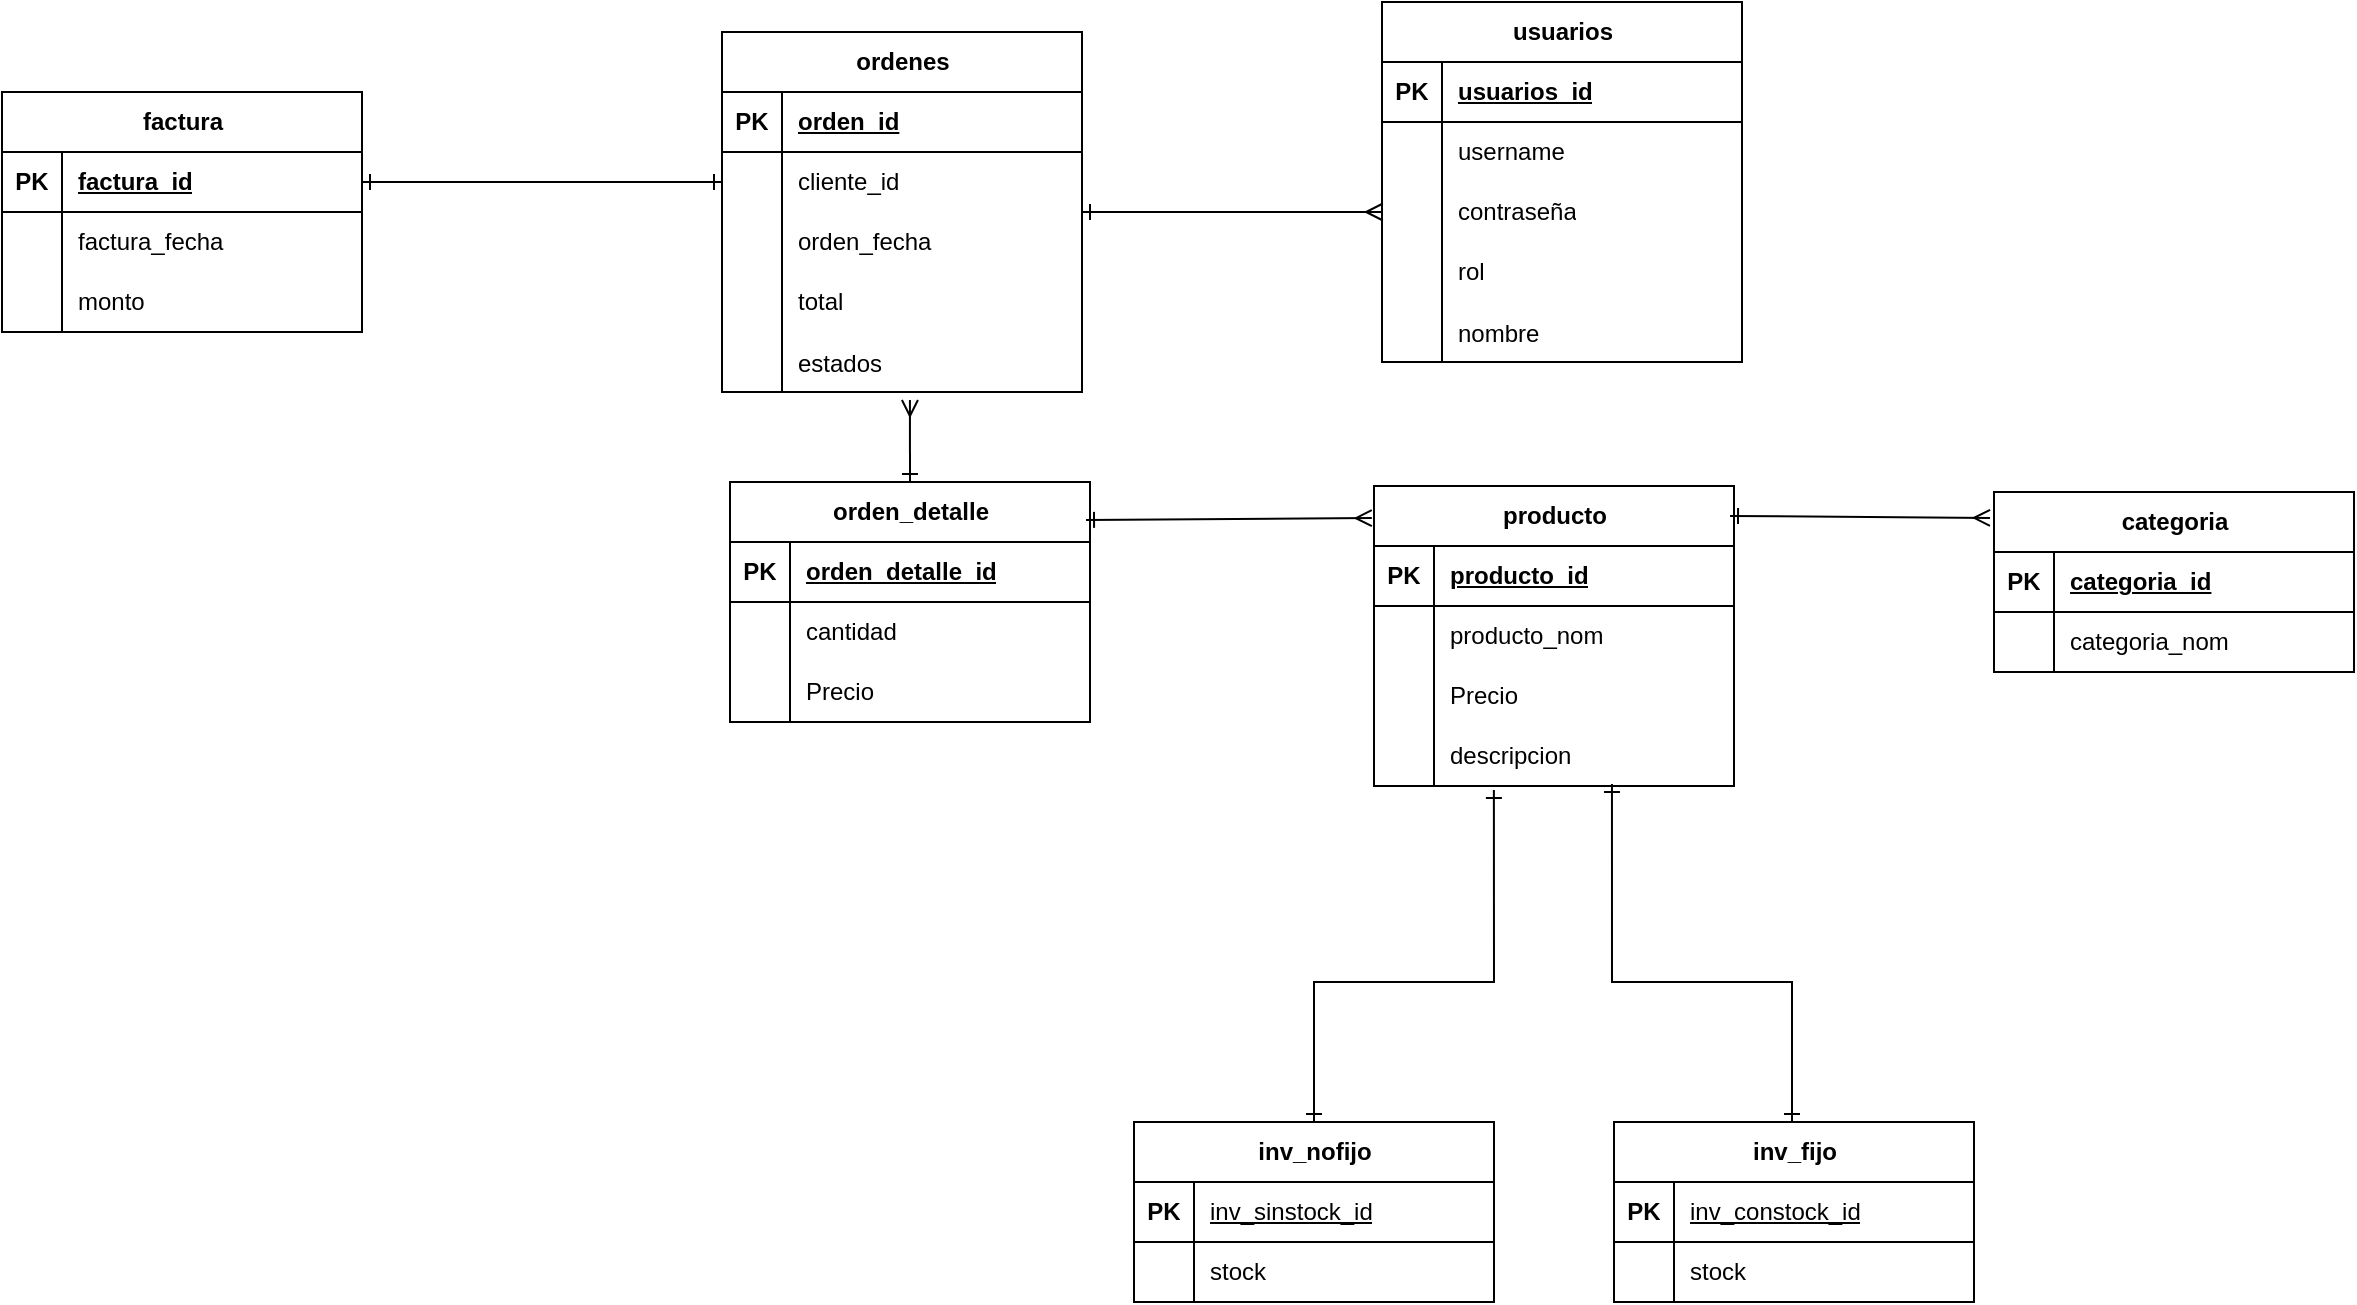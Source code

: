 <mxfile version="24.6.5" type="device">
  <diagram name="Página-1" id="LuBpOn6-Z4RDEHWb6a7k">
    <mxGraphModel dx="2138" dy="666" grid="1" gridSize="10" guides="1" tooltips="1" connect="1" arrows="1" fold="1" page="1" pageScale="1" pageWidth="827" pageHeight="1169" math="0" shadow="0">
      <root>
        <mxCell id="0" />
        <mxCell id="1" parent="0" />
        <mxCell id="cyTcRvxAXjYpOQkjnXdx-7" value="producto" style="shape=table;startSize=30;container=1;collapsible=1;childLayout=tableLayout;fixedRows=1;rowLines=0;fontStyle=1;align=center;resizeLast=1;html=1;" vertex="1" parent="1">
          <mxGeometry x="306" y="332" width="180" height="150" as="geometry" />
        </mxCell>
        <mxCell id="cyTcRvxAXjYpOQkjnXdx-8" value="" style="shape=tableRow;horizontal=0;startSize=0;swimlaneHead=0;swimlaneBody=0;fillColor=none;collapsible=0;dropTarget=0;points=[[0,0.5],[1,0.5]];portConstraint=eastwest;top=0;left=0;right=0;bottom=1;" vertex="1" parent="cyTcRvxAXjYpOQkjnXdx-7">
          <mxGeometry y="30" width="180" height="30" as="geometry" />
        </mxCell>
        <mxCell id="cyTcRvxAXjYpOQkjnXdx-9" value="PK" style="shape=partialRectangle;connectable=0;fillColor=none;top=0;left=0;bottom=0;right=0;fontStyle=1;overflow=hidden;whiteSpace=wrap;html=1;" vertex="1" parent="cyTcRvxAXjYpOQkjnXdx-8">
          <mxGeometry width="30" height="30" as="geometry">
            <mxRectangle width="30" height="30" as="alternateBounds" />
          </mxGeometry>
        </mxCell>
        <mxCell id="cyTcRvxAXjYpOQkjnXdx-10" value="producto_id" style="shape=partialRectangle;connectable=0;fillColor=none;top=0;left=0;bottom=0;right=0;align=left;spacingLeft=6;fontStyle=5;overflow=hidden;whiteSpace=wrap;html=1;" vertex="1" parent="cyTcRvxAXjYpOQkjnXdx-8">
          <mxGeometry x="30" width="150" height="30" as="geometry">
            <mxRectangle width="150" height="30" as="alternateBounds" />
          </mxGeometry>
        </mxCell>
        <mxCell id="cyTcRvxAXjYpOQkjnXdx-11" value="" style="shape=tableRow;horizontal=0;startSize=0;swimlaneHead=0;swimlaneBody=0;fillColor=none;collapsible=0;dropTarget=0;points=[[0,0.5],[1,0.5]];portConstraint=eastwest;top=0;left=0;right=0;bottom=0;" vertex="1" parent="cyTcRvxAXjYpOQkjnXdx-7">
          <mxGeometry y="60" width="180" height="30" as="geometry" />
        </mxCell>
        <mxCell id="cyTcRvxAXjYpOQkjnXdx-12" value="" style="shape=partialRectangle;connectable=0;fillColor=none;top=0;left=0;bottom=0;right=0;editable=1;overflow=hidden;whiteSpace=wrap;html=1;" vertex="1" parent="cyTcRvxAXjYpOQkjnXdx-11">
          <mxGeometry width="30" height="30" as="geometry">
            <mxRectangle width="30" height="30" as="alternateBounds" />
          </mxGeometry>
        </mxCell>
        <mxCell id="cyTcRvxAXjYpOQkjnXdx-13" value="&lt;div&gt;producto_nom&lt;/div&gt;" style="shape=partialRectangle;connectable=0;fillColor=none;top=0;left=0;bottom=0;right=0;align=left;spacingLeft=6;overflow=hidden;whiteSpace=wrap;html=1;" vertex="1" parent="cyTcRvxAXjYpOQkjnXdx-11">
          <mxGeometry x="30" width="150" height="30" as="geometry">
            <mxRectangle width="150" height="30" as="alternateBounds" />
          </mxGeometry>
        </mxCell>
        <mxCell id="cyTcRvxAXjYpOQkjnXdx-14" value="" style="shape=tableRow;horizontal=0;startSize=0;swimlaneHead=0;swimlaneBody=0;fillColor=none;collapsible=0;dropTarget=0;points=[[0,0.5],[1,0.5]];portConstraint=eastwest;top=0;left=0;right=0;bottom=0;" vertex="1" parent="cyTcRvxAXjYpOQkjnXdx-7">
          <mxGeometry y="90" width="180" height="30" as="geometry" />
        </mxCell>
        <mxCell id="cyTcRvxAXjYpOQkjnXdx-15" value="" style="shape=partialRectangle;connectable=0;fillColor=none;top=0;left=0;bottom=0;right=0;editable=1;overflow=hidden;whiteSpace=wrap;html=1;" vertex="1" parent="cyTcRvxAXjYpOQkjnXdx-14">
          <mxGeometry width="30" height="30" as="geometry">
            <mxRectangle width="30" height="30" as="alternateBounds" />
          </mxGeometry>
        </mxCell>
        <mxCell id="cyTcRvxAXjYpOQkjnXdx-16" value="Precio" style="shape=partialRectangle;connectable=0;fillColor=none;top=0;left=0;bottom=0;right=0;align=left;spacingLeft=6;overflow=hidden;whiteSpace=wrap;html=1;" vertex="1" parent="cyTcRvxAXjYpOQkjnXdx-14">
          <mxGeometry x="30" width="150" height="30" as="geometry">
            <mxRectangle width="150" height="30" as="alternateBounds" />
          </mxGeometry>
        </mxCell>
        <mxCell id="cyTcRvxAXjYpOQkjnXdx-17" value="" style="shape=tableRow;horizontal=0;startSize=0;swimlaneHead=0;swimlaneBody=0;fillColor=none;collapsible=0;dropTarget=0;points=[[0,0.5],[1,0.5]];portConstraint=eastwest;top=0;left=0;right=0;bottom=0;" vertex="1" parent="cyTcRvxAXjYpOQkjnXdx-7">
          <mxGeometry y="120" width="180" height="30" as="geometry" />
        </mxCell>
        <mxCell id="cyTcRvxAXjYpOQkjnXdx-18" value="" style="shape=partialRectangle;connectable=0;fillColor=none;top=0;left=0;bottom=0;right=0;editable=1;overflow=hidden;whiteSpace=wrap;html=1;" vertex="1" parent="cyTcRvxAXjYpOQkjnXdx-17">
          <mxGeometry width="30" height="30" as="geometry">
            <mxRectangle width="30" height="30" as="alternateBounds" />
          </mxGeometry>
        </mxCell>
        <mxCell id="cyTcRvxAXjYpOQkjnXdx-19" value="descripcion" style="shape=partialRectangle;connectable=0;fillColor=none;top=0;left=0;bottom=0;right=0;align=left;spacingLeft=6;overflow=hidden;whiteSpace=wrap;html=1;" vertex="1" parent="cyTcRvxAXjYpOQkjnXdx-17">
          <mxGeometry x="30" width="150" height="30" as="geometry">
            <mxRectangle width="150" height="30" as="alternateBounds" />
          </mxGeometry>
        </mxCell>
        <mxCell id="cyTcRvxAXjYpOQkjnXdx-20" value="inv_nofijo" style="shape=table;startSize=30;container=1;collapsible=1;childLayout=tableLayout;fixedRows=1;rowLines=0;fontStyle=1;align=center;resizeLast=1;html=1;" vertex="1" parent="1">
          <mxGeometry x="186" y="650" width="180" height="90" as="geometry" />
        </mxCell>
        <mxCell id="cyTcRvxAXjYpOQkjnXdx-21" value="" style="shape=tableRow;horizontal=0;startSize=0;swimlaneHead=0;swimlaneBody=0;fillColor=none;collapsible=0;dropTarget=0;points=[[0,0.5],[1,0.5]];portConstraint=eastwest;top=0;left=0;right=0;bottom=1;" vertex="1" parent="cyTcRvxAXjYpOQkjnXdx-20">
          <mxGeometry y="30" width="180" height="30" as="geometry" />
        </mxCell>
        <mxCell id="cyTcRvxAXjYpOQkjnXdx-22" value="PK" style="shape=partialRectangle;connectable=0;fillColor=none;top=0;left=0;bottom=0;right=0;fontStyle=1;overflow=hidden;whiteSpace=wrap;html=1;" vertex="1" parent="cyTcRvxAXjYpOQkjnXdx-21">
          <mxGeometry width="30" height="30" as="geometry">
            <mxRectangle width="30" height="30" as="alternateBounds" />
          </mxGeometry>
        </mxCell>
        <mxCell id="cyTcRvxAXjYpOQkjnXdx-23" value="&lt;span style=&quot;font-weight: 400;&quot;&gt;inv_sinstock_id&lt;/span&gt;" style="shape=partialRectangle;connectable=0;fillColor=none;top=0;left=0;bottom=0;right=0;align=left;spacingLeft=6;fontStyle=5;overflow=hidden;whiteSpace=wrap;html=1;" vertex="1" parent="cyTcRvxAXjYpOQkjnXdx-21">
          <mxGeometry x="30" width="150" height="30" as="geometry">
            <mxRectangle width="150" height="30" as="alternateBounds" />
          </mxGeometry>
        </mxCell>
        <mxCell id="cyTcRvxAXjYpOQkjnXdx-27" value="" style="shape=tableRow;horizontal=0;startSize=0;swimlaneHead=0;swimlaneBody=0;fillColor=none;collapsible=0;dropTarget=0;points=[[0,0.5],[1,0.5]];portConstraint=eastwest;top=0;left=0;right=0;bottom=0;" vertex="1" parent="cyTcRvxAXjYpOQkjnXdx-20">
          <mxGeometry y="60" width="180" height="30" as="geometry" />
        </mxCell>
        <mxCell id="cyTcRvxAXjYpOQkjnXdx-28" value="" style="shape=partialRectangle;connectable=0;fillColor=none;top=0;left=0;bottom=0;right=0;editable=1;overflow=hidden;whiteSpace=wrap;html=1;" vertex="1" parent="cyTcRvxAXjYpOQkjnXdx-27">
          <mxGeometry width="30" height="30" as="geometry">
            <mxRectangle width="30" height="30" as="alternateBounds" />
          </mxGeometry>
        </mxCell>
        <mxCell id="cyTcRvxAXjYpOQkjnXdx-29" value="stock" style="shape=partialRectangle;connectable=0;fillColor=none;top=0;left=0;bottom=0;right=0;align=left;spacingLeft=6;overflow=hidden;whiteSpace=wrap;html=1;" vertex="1" parent="cyTcRvxAXjYpOQkjnXdx-27">
          <mxGeometry x="30" width="150" height="30" as="geometry">
            <mxRectangle width="150" height="30" as="alternateBounds" />
          </mxGeometry>
        </mxCell>
        <mxCell id="cyTcRvxAXjYpOQkjnXdx-33" value="inv_fijo" style="shape=table;startSize=30;container=1;collapsible=1;childLayout=tableLayout;fixedRows=1;rowLines=0;fontStyle=1;align=center;resizeLast=1;html=1;" vertex="1" parent="1">
          <mxGeometry x="426" y="650" width="180" height="90" as="geometry" />
        </mxCell>
        <mxCell id="cyTcRvxAXjYpOQkjnXdx-34" value="" style="shape=tableRow;horizontal=0;startSize=0;swimlaneHead=0;swimlaneBody=0;fillColor=none;collapsible=0;dropTarget=0;points=[[0,0.5],[1,0.5]];portConstraint=eastwest;top=0;left=0;right=0;bottom=1;" vertex="1" parent="cyTcRvxAXjYpOQkjnXdx-33">
          <mxGeometry y="30" width="180" height="30" as="geometry" />
        </mxCell>
        <mxCell id="cyTcRvxAXjYpOQkjnXdx-35" value="PK" style="shape=partialRectangle;connectable=0;fillColor=none;top=0;left=0;bottom=0;right=0;fontStyle=1;overflow=hidden;whiteSpace=wrap;html=1;" vertex="1" parent="cyTcRvxAXjYpOQkjnXdx-34">
          <mxGeometry width="30" height="30" as="geometry">
            <mxRectangle width="30" height="30" as="alternateBounds" />
          </mxGeometry>
        </mxCell>
        <mxCell id="cyTcRvxAXjYpOQkjnXdx-36" value="&lt;span style=&quot;font-weight: 400;&quot;&gt;inv_constock_id&lt;/span&gt;" style="shape=partialRectangle;connectable=0;fillColor=none;top=0;left=0;bottom=0;right=0;align=left;spacingLeft=6;fontStyle=5;overflow=hidden;whiteSpace=wrap;html=1;" vertex="1" parent="cyTcRvxAXjYpOQkjnXdx-34">
          <mxGeometry x="30" width="150" height="30" as="geometry">
            <mxRectangle width="150" height="30" as="alternateBounds" />
          </mxGeometry>
        </mxCell>
        <mxCell id="cyTcRvxAXjYpOQkjnXdx-40" value="" style="shape=tableRow;horizontal=0;startSize=0;swimlaneHead=0;swimlaneBody=0;fillColor=none;collapsible=0;dropTarget=0;points=[[0,0.5],[1,0.5]];portConstraint=eastwest;top=0;left=0;right=0;bottom=0;" vertex="1" parent="cyTcRvxAXjYpOQkjnXdx-33">
          <mxGeometry y="60" width="180" height="30" as="geometry" />
        </mxCell>
        <mxCell id="cyTcRvxAXjYpOQkjnXdx-41" value="" style="shape=partialRectangle;connectable=0;fillColor=none;top=0;left=0;bottom=0;right=0;editable=1;overflow=hidden;whiteSpace=wrap;html=1;" vertex="1" parent="cyTcRvxAXjYpOQkjnXdx-40">
          <mxGeometry width="30" height="30" as="geometry">
            <mxRectangle width="30" height="30" as="alternateBounds" />
          </mxGeometry>
        </mxCell>
        <mxCell id="cyTcRvxAXjYpOQkjnXdx-42" value="stock" style="shape=partialRectangle;connectable=0;fillColor=none;top=0;left=0;bottom=0;right=0;align=left;spacingLeft=6;overflow=hidden;whiteSpace=wrap;html=1;" vertex="1" parent="cyTcRvxAXjYpOQkjnXdx-40">
          <mxGeometry x="30" width="150" height="30" as="geometry">
            <mxRectangle width="150" height="30" as="alternateBounds" />
          </mxGeometry>
        </mxCell>
        <mxCell id="cyTcRvxAXjYpOQkjnXdx-46" value="ordenes" style="shape=table;startSize=30;container=1;collapsible=1;childLayout=tableLayout;fixedRows=1;rowLines=0;fontStyle=1;align=center;resizeLast=1;html=1;" vertex="1" parent="1">
          <mxGeometry x="-20" y="105" width="180" height="180" as="geometry" />
        </mxCell>
        <mxCell id="cyTcRvxAXjYpOQkjnXdx-47" value="" style="shape=tableRow;horizontal=0;startSize=0;swimlaneHead=0;swimlaneBody=0;fillColor=none;collapsible=0;dropTarget=0;points=[[0,0.5],[1,0.5]];portConstraint=eastwest;top=0;left=0;right=0;bottom=1;" vertex="1" parent="cyTcRvxAXjYpOQkjnXdx-46">
          <mxGeometry y="30" width="180" height="30" as="geometry" />
        </mxCell>
        <mxCell id="cyTcRvxAXjYpOQkjnXdx-48" value="PK" style="shape=partialRectangle;connectable=0;fillColor=none;top=0;left=0;bottom=0;right=0;fontStyle=1;overflow=hidden;whiteSpace=wrap;html=1;" vertex="1" parent="cyTcRvxAXjYpOQkjnXdx-47">
          <mxGeometry width="30" height="30" as="geometry">
            <mxRectangle width="30" height="30" as="alternateBounds" />
          </mxGeometry>
        </mxCell>
        <mxCell id="cyTcRvxAXjYpOQkjnXdx-49" value="orden_id" style="shape=partialRectangle;connectable=0;fillColor=none;top=0;left=0;bottom=0;right=0;align=left;spacingLeft=6;fontStyle=5;overflow=hidden;whiteSpace=wrap;html=1;" vertex="1" parent="cyTcRvxAXjYpOQkjnXdx-47">
          <mxGeometry x="30" width="150" height="30" as="geometry">
            <mxRectangle width="150" height="30" as="alternateBounds" />
          </mxGeometry>
        </mxCell>
        <mxCell id="cyTcRvxAXjYpOQkjnXdx-50" value="" style="shape=tableRow;horizontal=0;startSize=0;swimlaneHead=0;swimlaneBody=0;fillColor=none;collapsible=0;dropTarget=0;points=[[0,0.5],[1,0.5]];portConstraint=eastwest;top=0;left=0;right=0;bottom=0;" vertex="1" parent="cyTcRvxAXjYpOQkjnXdx-46">
          <mxGeometry y="60" width="180" height="30" as="geometry" />
        </mxCell>
        <mxCell id="cyTcRvxAXjYpOQkjnXdx-51" value="" style="shape=partialRectangle;connectable=0;fillColor=none;top=0;left=0;bottom=0;right=0;editable=1;overflow=hidden;whiteSpace=wrap;html=1;" vertex="1" parent="cyTcRvxAXjYpOQkjnXdx-50">
          <mxGeometry width="30" height="30" as="geometry">
            <mxRectangle width="30" height="30" as="alternateBounds" />
          </mxGeometry>
        </mxCell>
        <mxCell id="cyTcRvxAXjYpOQkjnXdx-52" value="&lt;div&gt;cliente_id&lt;/div&gt;" style="shape=partialRectangle;connectable=0;fillColor=none;top=0;left=0;bottom=0;right=0;align=left;spacingLeft=6;overflow=hidden;whiteSpace=wrap;html=1;" vertex="1" parent="cyTcRvxAXjYpOQkjnXdx-50">
          <mxGeometry x="30" width="150" height="30" as="geometry">
            <mxRectangle width="150" height="30" as="alternateBounds" />
          </mxGeometry>
        </mxCell>
        <mxCell id="cyTcRvxAXjYpOQkjnXdx-53" value="" style="shape=tableRow;horizontal=0;startSize=0;swimlaneHead=0;swimlaneBody=0;fillColor=none;collapsible=0;dropTarget=0;points=[[0,0.5],[1,0.5]];portConstraint=eastwest;top=0;left=0;right=0;bottom=0;" vertex="1" parent="cyTcRvxAXjYpOQkjnXdx-46">
          <mxGeometry y="90" width="180" height="30" as="geometry" />
        </mxCell>
        <mxCell id="cyTcRvxAXjYpOQkjnXdx-54" value="" style="shape=partialRectangle;connectable=0;fillColor=none;top=0;left=0;bottom=0;right=0;editable=1;overflow=hidden;whiteSpace=wrap;html=1;" vertex="1" parent="cyTcRvxAXjYpOQkjnXdx-53">
          <mxGeometry width="30" height="30" as="geometry">
            <mxRectangle width="30" height="30" as="alternateBounds" />
          </mxGeometry>
        </mxCell>
        <mxCell id="cyTcRvxAXjYpOQkjnXdx-55" value="orden_fecha" style="shape=partialRectangle;connectable=0;fillColor=none;top=0;left=0;bottom=0;right=0;align=left;spacingLeft=6;overflow=hidden;whiteSpace=wrap;html=1;" vertex="1" parent="cyTcRvxAXjYpOQkjnXdx-53">
          <mxGeometry x="30" width="150" height="30" as="geometry">
            <mxRectangle width="150" height="30" as="alternateBounds" />
          </mxGeometry>
        </mxCell>
        <mxCell id="cyTcRvxAXjYpOQkjnXdx-56" value="" style="shape=tableRow;horizontal=0;startSize=0;swimlaneHead=0;swimlaneBody=0;fillColor=none;collapsible=0;dropTarget=0;points=[[0,0.5],[1,0.5]];portConstraint=eastwest;top=0;left=0;right=0;bottom=0;" vertex="1" parent="cyTcRvxAXjYpOQkjnXdx-46">
          <mxGeometry y="120" width="180" height="30" as="geometry" />
        </mxCell>
        <mxCell id="cyTcRvxAXjYpOQkjnXdx-57" value="" style="shape=partialRectangle;connectable=0;fillColor=none;top=0;left=0;bottom=0;right=0;editable=1;overflow=hidden;whiteSpace=wrap;html=1;" vertex="1" parent="cyTcRvxAXjYpOQkjnXdx-56">
          <mxGeometry width="30" height="30" as="geometry">
            <mxRectangle width="30" height="30" as="alternateBounds" />
          </mxGeometry>
        </mxCell>
        <mxCell id="cyTcRvxAXjYpOQkjnXdx-58" value="total" style="shape=partialRectangle;connectable=0;fillColor=none;top=0;left=0;bottom=0;right=0;align=left;spacingLeft=6;overflow=hidden;whiteSpace=wrap;html=1;" vertex="1" parent="cyTcRvxAXjYpOQkjnXdx-56">
          <mxGeometry x="30" width="150" height="30" as="geometry">
            <mxRectangle width="150" height="30" as="alternateBounds" />
          </mxGeometry>
        </mxCell>
        <mxCell id="cyTcRvxAXjYpOQkjnXdx-66" value="" style="shape=tableRow;horizontal=0;startSize=0;swimlaneHead=0;swimlaneBody=0;fillColor=none;collapsible=0;dropTarget=0;points=[[0,0.5],[1,0.5]];portConstraint=eastwest;top=0;left=0;right=0;bottom=0;" vertex="1" parent="cyTcRvxAXjYpOQkjnXdx-46">
          <mxGeometry y="150" width="180" height="30" as="geometry" />
        </mxCell>
        <mxCell id="cyTcRvxAXjYpOQkjnXdx-67" value="" style="shape=partialRectangle;connectable=0;fillColor=none;top=0;left=0;bottom=0;right=0;editable=1;overflow=hidden;" vertex="1" parent="cyTcRvxAXjYpOQkjnXdx-66">
          <mxGeometry width="30" height="30" as="geometry">
            <mxRectangle width="30" height="30" as="alternateBounds" />
          </mxGeometry>
        </mxCell>
        <mxCell id="cyTcRvxAXjYpOQkjnXdx-68" value="estados" style="shape=partialRectangle;connectable=0;fillColor=none;top=0;left=0;bottom=0;right=0;align=left;spacingLeft=6;overflow=hidden;" vertex="1" parent="cyTcRvxAXjYpOQkjnXdx-66">
          <mxGeometry x="30" width="150" height="30" as="geometry">
            <mxRectangle width="150" height="30" as="alternateBounds" />
          </mxGeometry>
        </mxCell>
        <mxCell id="cyTcRvxAXjYpOQkjnXdx-69" value="orden_detalle" style="shape=table;startSize=30;container=1;collapsible=1;childLayout=tableLayout;fixedRows=1;rowLines=0;fontStyle=1;align=center;resizeLast=1;html=1;" vertex="1" parent="1">
          <mxGeometry x="-16" y="330" width="180" height="120" as="geometry" />
        </mxCell>
        <mxCell id="cyTcRvxAXjYpOQkjnXdx-70" value="" style="shape=tableRow;horizontal=0;startSize=0;swimlaneHead=0;swimlaneBody=0;fillColor=none;collapsible=0;dropTarget=0;points=[[0,0.5],[1,0.5]];portConstraint=eastwest;top=0;left=0;right=0;bottom=1;" vertex="1" parent="cyTcRvxAXjYpOQkjnXdx-69">
          <mxGeometry y="30" width="180" height="30" as="geometry" />
        </mxCell>
        <mxCell id="cyTcRvxAXjYpOQkjnXdx-71" value="PK" style="shape=partialRectangle;connectable=0;fillColor=none;top=0;left=0;bottom=0;right=0;fontStyle=1;overflow=hidden;whiteSpace=wrap;html=1;" vertex="1" parent="cyTcRvxAXjYpOQkjnXdx-70">
          <mxGeometry width="30" height="30" as="geometry">
            <mxRectangle width="30" height="30" as="alternateBounds" />
          </mxGeometry>
        </mxCell>
        <mxCell id="cyTcRvxAXjYpOQkjnXdx-72" value="orden_detalle_id" style="shape=partialRectangle;connectable=0;fillColor=none;top=0;left=0;bottom=0;right=0;align=left;spacingLeft=6;fontStyle=5;overflow=hidden;whiteSpace=wrap;html=1;" vertex="1" parent="cyTcRvxAXjYpOQkjnXdx-70">
          <mxGeometry x="30" width="150" height="30" as="geometry">
            <mxRectangle width="150" height="30" as="alternateBounds" />
          </mxGeometry>
        </mxCell>
        <mxCell id="cyTcRvxAXjYpOQkjnXdx-73" value="" style="shape=tableRow;horizontal=0;startSize=0;swimlaneHead=0;swimlaneBody=0;fillColor=none;collapsible=0;dropTarget=0;points=[[0,0.5],[1,0.5]];portConstraint=eastwest;top=0;left=0;right=0;bottom=0;" vertex="1" parent="cyTcRvxAXjYpOQkjnXdx-69">
          <mxGeometry y="60" width="180" height="30" as="geometry" />
        </mxCell>
        <mxCell id="cyTcRvxAXjYpOQkjnXdx-74" value="" style="shape=partialRectangle;connectable=0;fillColor=none;top=0;left=0;bottom=0;right=0;editable=1;overflow=hidden;whiteSpace=wrap;html=1;" vertex="1" parent="cyTcRvxAXjYpOQkjnXdx-73">
          <mxGeometry width="30" height="30" as="geometry">
            <mxRectangle width="30" height="30" as="alternateBounds" />
          </mxGeometry>
        </mxCell>
        <mxCell id="cyTcRvxAXjYpOQkjnXdx-75" value="&lt;div&gt;cantidad&lt;/div&gt;" style="shape=partialRectangle;connectable=0;fillColor=none;top=0;left=0;bottom=0;right=0;align=left;spacingLeft=6;overflow=hidden;whiteSpace=wrap;html=1;" vertex="1" parent="cyTcRvxAXjYpOQkjnXdx-73">
          <mxGeometry x="30" width="150" height="30" as="geometry">
            <mxRectangle width="150" height="30" as="alternateBounds" />
          </mxGeometry>
        </mxCell>
        <mxCell id="cyTcRvxAXjYpOQkjnXdx-76" value="" style="shape=tableRow;horizontal=0;startSize=0;swimlaneHead=0;swimlaneBody=0;fillColor=none;collapsible=0;dropTarget=0;points=[[0,0.5],[1,0.5]];portConstraint=eastwest;top=0;left=0;right=0;bottom=0;" vertex="1" parent="cyTcRvxAXjYpOQkjnXdx-69">
          <mxGeometry y="90" width="180" height="30" as="geometry" />
        </mxCell>
        <mxCell id="cyTcRvxAXjYpOQkjnXdx-77" value="" style="shape=partialRectangle;connectable=0;fillColor=none;top=0;left=0;bottom=0;right=0;editable=1;overflow=hidden;whiteSpace=wrap;html=1;" vertex="1" parent="cyTcRvxAXjYpOQkjnXdx-76">
          <mxGeometry width="30" height="30" as="geometry">
            <mxRectangle width="30" height="30" as="alternateBounds" />
          </mxGeometry>
        </mxCell>
        <mxCell id="cyTcRvxAXjYpOQkjnXdx-78" value="Precio" style="shape=partialRectangle;connectable=0;fillColor=none;top=0;left=0;bottom=0;right=0;align=left;spacingLeft=6;overflow=hidden;whiteSpace=wrap;html=1;" vertex="1" parent="cyTcRvxAXjYpOQkjnXdx-76">
          <mxGeometry x="30" width="150" height="30" as="geometry">
            <mxRectangle width="150" height="30" as="alternateBounds" />
          </mxGeometry>
        </mxCell>
        <mxCell id="cyTcRvxAXjYpOQkjnXdx-82" value="factura" style="shape=table;startSize=30;container=1;collapsible=1;childLayout=tableLayout;fixedRows=1;rowLines=0;fontStyle=1;align=center;resizeLast=1;html=1;" vertex="1" parent="1">
          <mxGeometry x="-380" y="135" width="180" height="120" as="geometry" />
        </mxCell>
        <mxCell id="cyTcRvxAXjYpOQkjnXdx-83" value="" style="shape=tableRow;horizontal=0;startSize=0;swimlaneHead=0;swimlaneBody=0;fillColor=none;collapsible=0;dropTarget=0;points=[[0,0.5],[1,0.5]];portConstraint=eastwest;top=0;left=0;right=0;bottom=1;" vertex="1" parent="cyTcRvxAXjYpOQkjnXdx-82">
          <mxGeometry y="30" width="180" height="30" as="geometry" />
        </mxCell>
        <mxCell id="cyTcRvxAXjYpOQkjnXdx-84" value="PK" style="shape=partialRectangle;connectable=0;fillColor=none;top=0;left=0;bottom=0;right=0;fontStyle=1;overflow=hidden;whiteSpace=wrap;html=1;" vertex="1" parent="cyTcRvxAXjYpOQkjnXdx-83">
          <mxGeometry width="30" height="30" as="geometry">
            <mxRectangle width="30" height="30" as="alternateBounds" />
          </mxGeometry>
        </mxCell>
        <mxCell id="cyTcRvxAXjYpOQkjnXdx-85" value="factura_id" style="shape=partialRectangle;connectable=0;fillColor=none;top=0;left=0;bottom=0;right=0;align=left;spacingLeft=6;fontStyle=5;overflow=hidden;whiteSpace=wrap;html=1;" vertex="1" parent="cyTcRvxAXjYpOQkjnXdx-83">
          <mxGeometry x="30" width="150" height="30" as="geometry">
            <mxRectangle width="150" height="30" as="alternateBounds" />
          </mxGeometry>
        </mxCell>
        <mxCell id="cyTcRvxAXjYpOQkjnXdx-86" value="" style="shape=tableRow;horizontal=0;startSize=0;swimlaneHead=0;swimlaneBody=0;fillColor=none;collapsible=0;dropTarget=0;points=[[0,0.5],[1,0.5]];portConstraint=eastwest;top=0;left=0;right=0;bottom=0;" vertex="1" parent="cyTcRvxAXjYpOQkjnXdx-82">
          <mxGeometry y="60" width="180" height="30" as="geometry" />
        </mxCell>
        <mxCell id="cyTcRvxAXjYpOQkjnXdx-87" value="" style="shape=partialRectangle;connectable=0;fillColor=none;top=0;left=0;bottom=0;right=0;editable=1;overflow=hidden;whiteSpace=wrap;html=1;" vertex="1" parent="cyTcRvxAXjYpOQkjnXdx-86">
          <mxGeometry width="30" height="30" as="geometry">
            <mxRectangle width="30" height="30" as="alternateBounds" />
          </mxGeometry>
        </mxCell>
        <mxCell id="cyTcRvxAXjYpOQkjnXdx-88" value="&lt;div&gt;factura_fecha&lt;/div&gt;" style="shape=partialRectangle;connectable=0;fillColor=none;top=0;left=0;bottom=0;right=0;align=left;spacingLeft=6;overflow=hidden;whiteSpace=wrap;html=1;" vertex="1" parent="cyTcRvxAXjYpOQkjnXdx-86">
          <mxGeometry x="30" width="150" height="30" as="geometry">
            <mxRectangle width="150" height="30" as="alternateBounds" />
          </mxGeometry>
        </mxCell>
        <mxCell id="cyTcRvxAXjYpOQkjnXdx-89" value="" style="shape=tableRow;horizontal=0;startSize=0;swimlaneHead=0;swimlaneBody=0;fillColor=none;collapsible=0;dropTarget=0;points=[[0,0.5],[1,0.5]];portConstraint=eastwest;top=0;left=0;right=0;bottom=0;" vertex="1" parent="cyTcRvxAXjYpOQkjnXdx-82">
          <mxGeometry y="90" width="180" height="30" as="geometry" />
        </mxCell>
        <mxCell id="cyTcRvxAXjYpOQkjnXdx-90" value="" style="shape=partialRectangle;connectable=0;fillColor=none;top=0;left=0;bottom=0;right=0;editable=1;overflow=hidden;whiteSpace=wrap;html=1;" vertex="1" parent="cyTcRvxAXjYpOQkjnXdx-89">
          <mxGeometry width="30" height="30" as="geometry">
            <mxRectangle width="30" height="30" as="alternateBounds" />
          </mxGeometry>
        </mxCell>
        <mxCell id="cyTcRvxAXjYpOQkjnXdx-91" value="monto" style="shape=partialRectangle;connectable=0;fillColor=none;top=0;left=0;bottom=0;right=0;align=left;spacingLeft=6;overflow=hidden;whiteSpace=wrap;html=1;" vertex="1" parent="cyTcRvxAXjYpOQkjnXdx-89">
          <mxGeometry x="30" width="150" height="30" as="geometry">
            <mxRectangle width="150" height="30" as="alternateBounds" />
          </mxGeometry>
        </mxCell>
        <mxCell id="cyTcRvxAXjYpOQkjnXdx-92" value="usuarios" style="shape=table;startSize=30;container=1;collapsible=1;childLayout=tableLayout;fixedRows=1;rowLines=0;fontStyle=1;align=center;resizeLast=1;html=1;" vertex="1" parent="1">
          <mxGeometry x="310" y="90" width="180" height="180" as="geometry" />
        </mxCell>
        <mxCell id="cyTcRvxAXjYpOQkjnXdx-93" value="" style="shape=tableRow;horizontal=0;startSize=0;swimlaneHead=0;swimlaneBody=0;fillColor=none;collapsible=0;dropTarget=0;points=[[0,0.5],[1,0.5]];portConstraint=eastwest;top=0;left=0;right=0;bottom=1;" vertex="1" parent="cyTcRvxAXjYpOQkjnXdx-92">
          <mxGeometry y="30" width="180" height="30" as="geometry" />
        </mxCell>
        <mxCell id="cyTcRvxAXjYpOQkjnXdx-94" value="PK" style="shape=partialRectangle;connectable=0;fillColor=none;top=0;left=0;bottom=0;right=0;fontStyle=1;overflow=hidden;whiteSpace=wrap;html=1;" vertex="1" parent="cyTcRvxAXjYpOQkjnXdx-93">
          <mxGeometry width="30" height="30" as="geometry">
            <mxRectangle width="30" height="30" as="alternateBounds" />
          </mxGeometry>
        </mxCell>
        <mxCell id="cyTcRvxAXjYpOQkjnXdx-95" value="usuarios_id" style="shape=partialRectangle;connectable=0;fillColor=none;top=0;left=0;bottom=0;right=0;align=left;spacingLeft=6;fontStyle=5;overflow=hidden;whiteSpace=wrap;html=1;" vertex="1" parent="cyTcRvxAXjYpOQkjnXdx-93">
          <mxGeometry x="30" width="150" height="30" as="geometry">
            <mxRectangle width="150" height="30" as="alternateBounds" />
          </mxGeometry>
        </mxCell>
        <mxCell id="cyTcRvxAXjYpOQkjnXdx-96" value="" style="shape=tableRow;horizontal=0;startSize=0;swimlaneHead=0;swimlaneBody=0;fillColor=none;collapsible=0;dropTarget=0;points=[[0,0.5],[1,0.5]];portConstraint=eastwest;top=0;left=0;right=0;bottom=0;" vertex="1" parent="cyTcRvxAXjYpOQkjnXdx-92">
          <mxGeometry y="60" width="180" height="30" as="geometry" />
        </mxCell>
        <mxCell id="cyTcRvxAXjYpOQkjnXdx-97" value="" style="shape=partialRectangle;connectable=0;fillColor=none;top=0;left=0;bottom=0;right=0;editable=1;overflow=hidden;whiteSpace=wrap;html=1;" vertex="1" parent="cyTcRvxAXjYpOQkjnXdx-96">
          <mxGeometry width="30" height="30" as="geometry">
            <mxRectangle width="30" height="30" as="alternateBounds" />
          </mxGeometry>
        </mxCell>
        <mxCell id="cyTcRvxAXjYpOQkjnXdx-98" value="&lt;div&gt;username&lt;/div&gt;" style="shape=partialRectangle;connectable=0;fillColor=none;top=0;left=0;bottom=0;right=0;align=left;spacingLeft=6;overflow=hidden;whiteSpace=wrap;html=1;" vertex="1" parent="cyTcRvxAXjYpOQkjnXdx-96">
          <mxGeometry x="30" width="150" height="30" as="geometry">
            <mxRectangle width="150" height="30" as="alternateBounds" />
          </mxGeometry>
        </mxCell>
        <mxCell id="cyTcRvxAXjYpOQkjnXdx-99" value="" style="shape=tableRow;horizontal=0;startSize=0;swimlaneHead=0;swimlaneBody=0;fillColor=none;collapsible=0;dropTarget=0;points=[[0,0.5],[1,0.5]];portConstraint=eastwest;top=0;left=0;right=0;bottom=0;" vertex="1" parent="cyTcRvxAXjYpOQkjnXdx-92">
          <mxGeometry y="90" width="180" height="30" as="geometry" />
        </mxCell>
        <mxCell id="cyTcRvxAXjYpOQkjnXdx-100" value="" style="shape=partialRectangle;connectable=0;fillColor=none;top=0;left=0;bottom=0;right=0;editable=1;overflow=hidden;whiteSpace=wrap;html=1;" vertex="1" parent="cyTcRvxAXjYpOQkjnXdx-99">
          <mxGeometry width="30" height="30" as="geometry">
            <mxRectangle width="30" height="30" as="alternateBounds" />
          </mxGeometry>
        </mxCell>
        <mxCell id="cyTcRvxAXjYpOQkjnXdx-101" value="contraseña" style="shape=partialRectangle;connectable=0;fillColor=none;top=0;left=0;bottom=0;right=0;align=left;spacingLeft=6;overflow=hidden;whiteSpace=wrap;html=1;" vertex="1" parent="cyTcRvxAXjYpOQkjnXdx-99">
          <mxGeometry x="30" width="150" height="30" as="geometry">
            <mxRectangle width="150" height="30" as="alternateBounds" />
          </mxGeometry>
        </mxCell>
        <mxCell id="cyTcRvxAXjYpOQkjnXdx-102" value="" style="shape=tableRow;horizontal=0;startSize=0;swimlaneHead=0;swimlaneBody=0;fillColor=none;collapsible=0;dropTarget=0;points=[[0,0.5],[1,0.5]];portConstraint=eastwest;top=0;left=0;right=0;bottom=0;" vertex="1" parent="cyTcRvxAXjYpOQkjnXdx-92">
          <mxGeometry y="120" width="180" height="30" as="geometry" />
        </mxCell>
        <mxCell id="cyTcRvxAXjYpOQkjnXdx-103" value="" style="shape=partialRectangle;connectable=0;fillColor=none;top=0;left=0;bottom=0;right=0;editable=1;overflow=hidden;whiteSpace=wrap;html=1;" vertex="1" parent="cyTcRvxAXjYpOQkjnXdx-102">
          <mxGeometry width="30" height="30" as="geometry">
            <mxRectangle width="30" height="30" as="alternateBounds" />
          </mxGeometry>
        </mxCell>
        <mxCell id="cyTcRvxAXjYpOQkjnXdx-104" value="rol" style="shape=partialRectangle;connectable=0;fillColor=none;top=0;left=0;bottom=0;right=0;align=left;spacingLeft=6;overflow=hidden;whiteSpace=wrap;html=1;" vertex="1" parent="cyTcRvxAXjYpOQkjnXdx-102">
          <mxGeometry x="30" width="150" height="30" as="geometry">
            <mxRectangle width="150" height="30" as="alternateBounds" />
          </mxGeometry>
        </mxCell>
        <mxCell id="cyTcRvxAXjYpOQkjnXdx-105" value="" style="shape=tableRow;horizontal=0;startSize=0;swimlaneHead=0;swimlaneBody=0;fillColor=none;collapsible=0;dropTarget=0;points=[[0,0.5],[1,0.5]];portConstraint=eastwest;top=0;left=0;right=0;bottom=0;" vertex="1" parent="cyTcRvxAXjYpOQkjnXdx-92">
          <mxGeometry y="150" width="180" height="30" as="geometry" />
        </mxCell>
        <mxCell id="cyTcRvxAXjYpOQkjnXdx-106" value="" style="shape=partialRectangle;connectable=0;fillColor=none;top=0;left=0;bottom=0;right=0;editable=1;overflow=hidden;" vertex="1" parent="cyTcRvxAXjYpOQkjnXdx-105">
          <mxGeometry width="30" height="30" as="geometry">
            <mxRectangle width="30" height="30" as="alternateBounds" />
          </mxGeometry>
        </mxCell>
        <mxCell id="cyTcRvxAXjYpOQkjnXdx-107" value="nombre" style="shape=partialRectangle;connectable=0;fillColor=none;top=0;left=0;bottom=0;right=0;align=left;spacingLeft=6;overflow=hidden;" vertex="1" parent="cyTcRvxAXjYpOQkjnXdx-105">
          <mxGeometry x="30" width="150" height="30" as="geometry">
            <mxRectangle width="150" height="30" as="alternateBounds" />
          </mxGeometry>
        </mxCell>
        <mxCell id="cyTcRvxAXjYpOQkjnXdx-108" value="categoria" style="shape=table;startSize=30;container=1;collapsible=1;childLayout=tableLayout;fixedRows=1;rowLines=0;fontStyle=1;align=center;resizeLast=1;html=1;" vertex="1" parent="1">
          <mxGeometry x="616" y="335" width="180" height="90" as="geometry" />
        </mxCell>
        <mxCell id="cyTcRvxAXjYpOQkjnXdx-109" value="" style="shape=tableRow;horizontal=0;startSize=0;swimlaneHead=0;swimlaneBody=0;fillColor=none;collapsible=0;dropTarget=0;points=[[0,0.5],[1,0.5]];portConstraint=eastwest;top=0;left=0;right=0;bottom=1;" vertex="1" parent="cyTcRvxAXjYpOQkjnXdx-108">
          <mxGeometry y="30" width="180" height="30" as="geometry" />
        </mxCell>
        <mxCell id="cyTcRvxAXjYpOQkjnXdx-110" value="PK" style="shape=partialRectangle;connectable=0;fillColor=none;top=0;left=0;bottom=0;right=0;fontStyle=1;overflow=hidden;whiteSpace=wrap;html=1;" vertex="1" parent="cyTcRvxAXjYpOQkjnXdx-109">
          <mxGeometry width="30" height="30" as="geometry">
            <mxRectangle width="30" height="30" as="alternateBounds" />
          </mxGeometry>
        </mxCell>
        <mxCell id="cyTcRvxAXjYpOQkjnXdx-111" value="categoria_id" style="shape=partialRectangle;connectable=0;fillColor=none;top=0;left=0;bottom=0;right=0;align=left;spacingLeft=6;fontStyle=5;overflow=hidden;whiteSpace=wrap;html=1;" vertex="1" parent="cyTcRvxAXjYpOQkjnXdx-109">
          <mxGeometry x="30" width="150" height="30" as="geometry">
            <mxRectangle width="150" height="30" as="alternateBounds" />
          </mxGeometry>
        </mxCell>
        <mxCell id="cyTcRvxAXjYpOQkjnXdx-112" value="" style="shape=tableRow;horizontal=0;startSize=0;swimlaneHead=0;swimlaneBody=0;fillColor=none;collapsible=0;dropTarget=0;points=[[0,0.5],[1,0.5]];portConstraint=eastwest;top=0;left=0;right=0;bottom=0;" vertex="1" parent="cyTcRvxAXjYpOQkjnXdx-108">
          <mxGeometry y="60" width="180" height="30" as="geometry" />
        </mxCell>
        <mxCell id="cyTcRvxAXjYpOQkjnXdx-113" value="" style="shape=partialRectangle;connectable=0;fillColor=none;top=0;left=0;bottom=0;right=0;editable=1;overflow=hidden;whiteSpace=wrap;html=1;" vertex="1" parent="cyTcRvxAXjYpOQkjnXdx-112">
          <mxGeometry width="30" height="30" as="geometry">
            <mxRectangle width="30" height="30" as="alternateBounds" />
          </mxGeometry>
        </mxCell>
        <mxCell id="cyTcRvxAXjYpOQkjnXdx-114" value="&lt;div&gt;categoria_nom&lt;/div&gt;" style="shape=partialRectangle;connectable=0;fillColor=none;top=0;left=0;bottom=0;right=0;align=left;spacingLeft=6;overflow=hidden;whiteSpace=wrap;html=1;" vertex="1" parent="cyTcRvxAXjYpOQkjnXdx-112">
          <mxGeometry x="30" width="150" height="30" as="geometry">
            <mxRectangle width="150" height="30" as="alternateBounds" />
          </mxGeometry>
        </mxCell>
        <mxCell id="cyTcRvxAXjYpOQkjnXdx-124" value="" style="endArrow=ERone;html=1;rounded=0;exitX=1;exitY=0.5;exitDx=0;exitDy=0;entryX=0;entryY=0.5;entryDx=0;entryDy=0;startArrow=ERone;startFill=0;endFill=0;" edge="1" parent="1" source="cyTcRvxAXjYpOQkjnXdx-83" target="cyTcRvxAXjYpOQkjnXdx-50">
          <mxGeometry relative="1" as="geometry">
            <mxPoint x="-240" y="350" as="sourcePoint" />
            <mxPoint x="-80" y="350" as="targetPoint" />
          </mxGeometry>
        </mxCell>
        <mxCell id="cyTcRvxAXjYpOQkjnXdx-125" value="" style="endArrow=ERmany;html=1;rounded=0;entryX=0;entryY=0.5;entryDx=0;entryDy=0;startArrow=ERone;startFill=0;endFill=0;" edge="1" parent="1" source="cyTcRvxAXjYpOQkjnXdx-46" target="cyTcRvxAXjYpOQkjnXdx-99">
          <mxGeometry relative="1" as="geometry">
            <mxPoint x="175" y="194.29" as="sourcePoint" />
            <mxPoint x="345" y="194.29" as="targetPoint" />
          </mxGeometry>
        </mxCell>
        <mxCell id="cyTcRvxAXjYpOQkjnXdx-126" value="" style="endArrow=ERmany;html=1;rounded=0;entryX=0.522;entryY=1.133;entryDx=0;entryDy=0;startArrow=ERone;startFill=0;endFill=0;entryPerimeter=0;exitX=0.5;exitY=0;exitDx=0;exitDy=0;" edge="1" parent="1" source="cyTcRvxAXjYpOQkjnXdx-69" target="cyTcRvxAXjYpOQkjnXdx-66">
          <mxGeometry relative="1" as="geometry">
            <mxPoint x="130" y="340" as="sourcePoint" />
            <mxPoint x="280" y="340" as="targetPoint" />
          </mxGeometry>
        </mxCell>
        <mxCell id="cyTcRvxAXjYpOQkjnXdx-127" value="" style="endArrow=ERmany;html=1;rounded=0;entryX=-0.006;entryY=0.107;entryDx=0;entryDy=0;startArrow=ERone;startFill=0;endFill=0;exitX=0.989;exitY=0.158;exitDx=0;exitDy=0;exitPerimeter=0;entryPerimeter=0;" edge="1" parent="1" source="cyTcRvxAXjYpOQkjnXdx-69" target="cyTcRvxAXjYpOQkjnXdx-7">
          <mxGeometry relative="1" as="geometry">
            <mxPoint x="181" y="404.5" as="sourcePoint" />
            <mxPoint x="331" y="404.5" as="targetPoint" />
          </mxGeometry>
        </mxCell>
        <mxCell id="cyTcRvxAXjYpOQkjnXdx-128" value="" style="endArrow=ERmany;html=1;rounded=0;entryX=-0.011;entryY=0.144;entryDx=0;entryDy=0;startArrow=ERone;startFill=0;endFill=0;exitX=0.989;exitY=0.1;exitDx=0;exitDy=0;exitPerimeter=0;entryPerimeter=0;" edge="1" parent="1" source="cyTcRvxAXjYpOQkjnXdx-7" target="cyTcRvxAXjYpOQkjnXdx-108">
          <mxGeometry relative="1" as="geometry">
            <mxPoint x="566" y="451" as="sourcePoint" />
            <mxPoint x="713" y="450" as="targetPoint" />
          </mxGeometry>
        </mxCell>
        <mxCell id="cyTcRvxAXjYpOQkjnXdx-129" value="" style="endArrow=ERone;html=1;rounded=0;exitX=0.5;exitY=0;exitDx=0;exitDy=0;entryX=0.333;entryY=1.067;entryDx=0;entryDy=0;startArrow=ERone;startFill=0;endFill=0;entryPerimeter=0;" edge="1" parent="1" source="cyTcRvxAXjYpOQkjnXdx-20" target="cyTcRvxAXjYpOQkjnXdx-17">
          <mxGeometry relative="1" as="geometry">
            <mxPoint x="246" y="540" as="sourcePoint" />
            <mxPoint x="426" y="540" as="targetPoint" />
            <Array as="points">
              <mxPoint x="276" y="580" />
              <mxPoint x="366" y="580" />
            </Array>
          </mxGeometry>
        </mxCell>
        <mxCell id="cyTcRvxAXjYpOQkjnXdx-130" value="" style="endArrow=ERone;html=1;rounded=0;entryX=0.5;entryY=0;entryDx=0;entryDy=0;startArrow=ERone;startFill=0;endFill=0;exitX=0.661;exitY=0.967;exitDx=0;exitDy=0;exitPerimeter=0;" edge="1" parent="1" source="cyTcRvxAXjYpOQkjnXdx-17">
          <mxGeometry relative="1" as="geometry">
            <mxPoint x="422" y="510" as="sourcePoint" />
            <mxPoint x="515" y="650" as="targetPoint" />
            <Array as="points">
              <mxPoint x="425" y="580" />
              <mxPoint x="515" y="580" />
            </Array>
          </mxGeometry>
        </mxCell>
      </root>
    </mxGraphModel>
  </diagram>
</mxfile>
